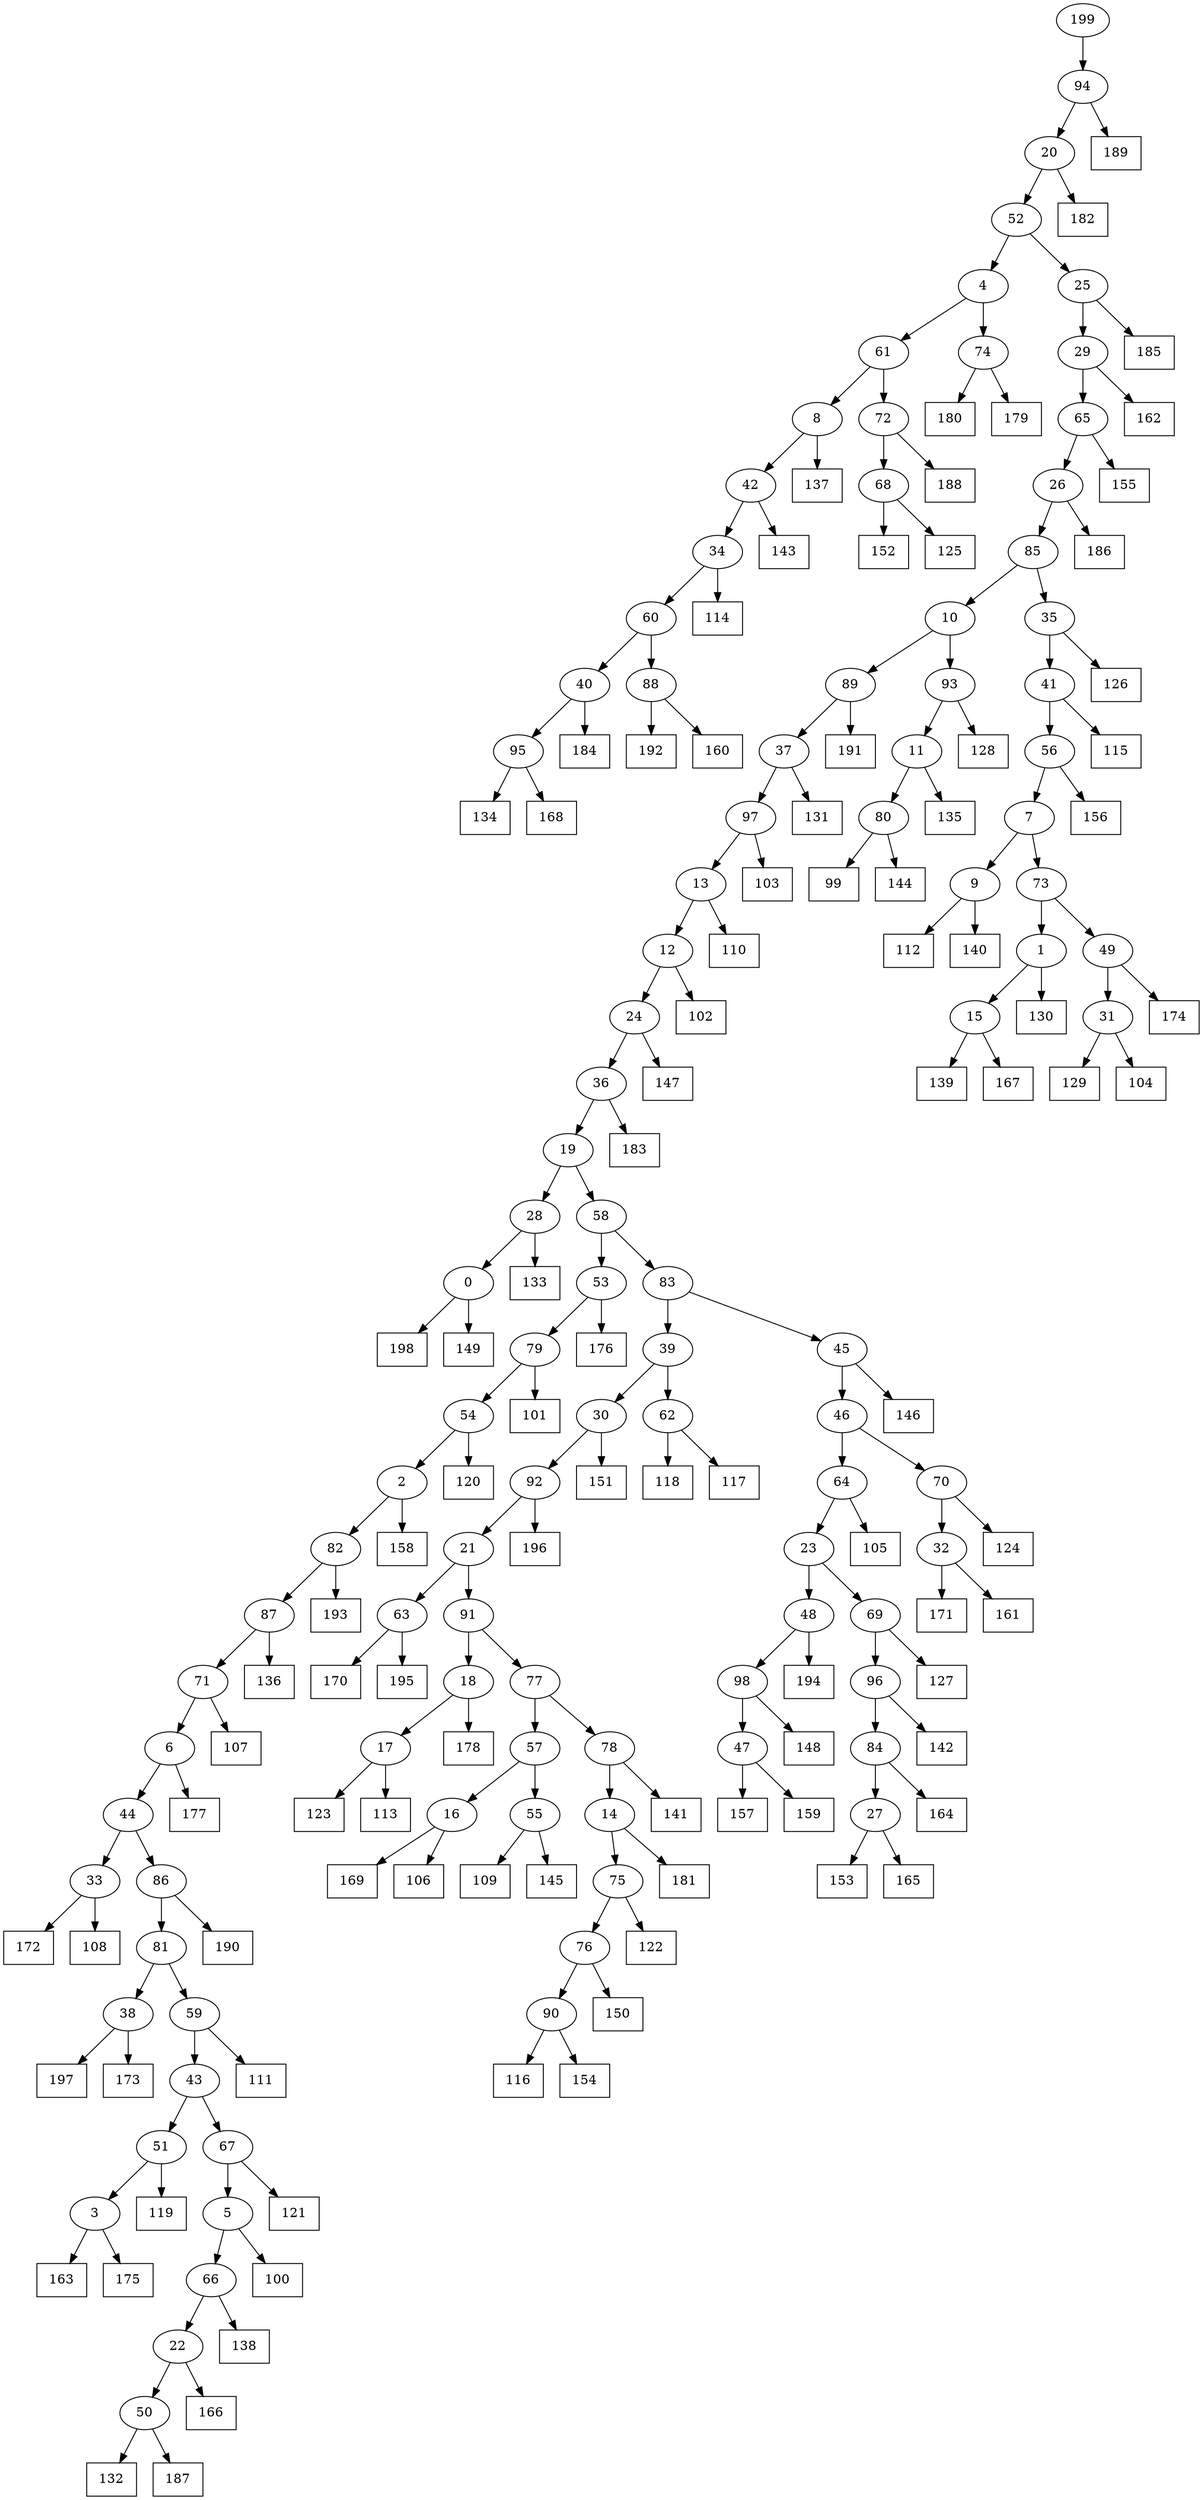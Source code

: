 digraph G {
0[label="0"];
1[label="1"];
2[label="2"];
3[label="3"];
4[label="4"];
5[label="5"];
6[label="6"];
7[label="7"];
8[label="8"];
9[label="9"];
10[label="10"];
11[label="11"];
12[label="12"];
13[label="13"];
14[label="14"];
15[label="15"];
16[label="16"];
17[label="17"];
18[label="18"];
19[label="19"];
20[label="20"];
21[label="21"];
22[label="22"];
23[label="23"];
24[label="24"];
25[label="25"];
26[label="26"];
27[label="27"];
28[label="28"];
29[label="29"];
30[label="30"];
31[label="31"];
32[label="32"];
33[label="33"];
34[label="34"];
35[label="35"];
36[label="36"];
37[label="37"];
38[label="38"];
39[label="39"];
40[label="40"];
41[label="41"];
42[label="42"];
43[label="43"];
44[label="44"];
45[label="45"];
46[label="46"];
47[label="47"];
48[label="48"];
49[label="49"];
50[label="50"];
51[label="51"];
52[label="52"];
53[label="53"];
54[label="54"];
55[label="55"];
56[label="56"];
57[label="57"];
58[label="58"];
59[label="59"];
60[label="60"];
61[label="61"];
62[label="62"];
63[label="63"];
64[label="64"];
65[label="65"];
66[label="66"];
67[label="67"];
68[label="68"];
69[label="69"];
70[label="70"];
71[label="71"];
72[label="72"];
73[label="73"];
74[label="74"];
75[label="75"];
76[label="76"];
77[label="77"];
78[label="78"];
79[label="79"];
80[label="80"];
81[label="81"];
82[label="82"];
83[label="83"];
84[label="84"];
85[label="85"];
86[label="86"];
87[label="87"];
88[label="88"];
89[label="89"];
90[label="90"];
91[label="91"];
92[label="92"];
93[label="93"];
94[label="94"];
95[label="95"];
96[label="96"];
97[label="97"];
98[label="98"];
99[shape=box,label="155"];
100[shape=box,label="109"];
101[shape=box,label="127"];
102[shape=box,label="115"];
103[shape=box,label="133"];
104[shape=box,label="169"];
105[shape=box,label="119"];
106[shape=box,label="151"];
107[shape=box,label="171"];
108[shape=box,label="176"];
109[shape=box,label="112"];
110[shape=box,label="191"];
111[shape=box,label="188"];
112[shape=box,label="139"];
113[shape=box,label="123"];
114[shape=box,label="152"];
115[shape=box,label="124"];
116[shape=box,label="163"];
117[shape=box,label="192"];
118[shape=box,label="105"];
119[shape=box,label="172"];
120[shape=box,label="99"];
121[shape=box,label="118"];
122[shape=box,label="147"];
123[shape=box,label="128"];
124[shape=box,label="134"];
125[shape=box,label="111"];
126[shape=box,label="190"];
127[shape=box,label="129"];
128[shape=box,label="138"];
129[shape=box,label="158"];
130[shape=box,label="198"];
131[shape=box,label="161"];
132[shape=box,label="170"];
133[shape=box,label="144"];
134[shape=box,label="146"];
135[shape=box,label="100"];
136[shape=box,label="121"];
137[shape=box,label="182"];
138[shape=box,label="164"];
139[shape=box,label="157"];
140[shape=box,label="153"];
141[shape=box,label="120"];
142[shape=box,label="159"];
143[shape=box,label="183"];
144[shape=box,label="116"];
145[shape=box,label="131"];
146[shape=box,label="194"];
147[shape=box,label="177"];
148[shape=box,label="150"];
149[shape=box,label="145"];
150[shape=box,label="135"];
151[shape=box,label="101"];
152[shape=box,label="132"];
153[shape=box,label="117"];
154[shape=box,label="110"];
155[shape=box,label="106"];
156[shape=box,label="189"];
157[shape=box,label="184"];
158[shape=box,label="181"];
159[shape=box,label="180"];
160[shape=box,label="103"];
161[shape=box,label="196"];
162[shape=box,label="107"];
163[shape=box,label="175"];
164[shape=box,label="108"];
165[shape=box,label="104"];
166[shape=box,label="114"];
167[shape=box,label="179"];
168[shape=box,label="168"];
169[shape=box,label="167"];
170[shape=box,label="186"];
171[shape=box,label="154"];
172[shape=box,label="195"];
173[shape=box,label="197"];
174[shape=box,label="185"];
175[shape=box,label="148"];
176[shape=box,label="149"];
177[shape=box,label="102"];
178[shape=box,label="125"];
179[shape=box,label="130"];
180[shape=box,label="122"];
181[shape=box,label="137"];
182[shape=box,label="178"];
183[shape=box,label="156"];
184[shape=box,label="126"];
185[shape=box,label="136"];
186[shape=box,label="141"];
187[shape=box,label="140"];
188[shape=box,label="142"];
189[shape=box,label="143"];
190[shape=box,label="165"];
191[shape=box,label="187"];
192[shape=box,label="160"];
193[shape=box,label="162"];
194[shape=box,label="113"];
195[shape=box,label="193"];
196[shape=box,label="173"];
197[shape=box,label="174"];
198[shape=box,label="166"];
199[label="199"];
69->101 ;
9->187 ;
87->185 ;
65->99 ;
74->159 ;
55->100 ;
3->163 ;
97->160 ;
72->111 ;
39->30 ;
40->157 ;
44->86 ;
8->181 ;
45->134 ;
34->166 ;
29->193 ;
38->173 ;
35->184 ;
56->183 ;
25->29 ;
24->122 ;
7->73 ;
62->153 ;
31->127 ;
36->143 ;
22->198 ;
47->142 ;
57->16 ;
17->194 ;
32->131 ;
31->165 ;
63->172 ;
1->179 ;
24->36 ;
96->188 ;
80->133 ;
68->114 ;
98->175 ;
6->44 ;
32->107 ;
37->145 ;
13->154 ;
49->197 ;
82->87 ;
87->71 ;
73->1 ;
70->32 ;
74->167 ;
25->174 ;
82->195 ;
29->65 ;
65->26 ;
79->151 ;
42->189 ;
4->74 ;
3->116 ;
17->113 ;
2->82 ;
16->104 ;
9->109 ;
26->85 ;
70->115 ;
59->125 ;
90->171 ;
34->60 ;
67->5 ;
5->135 ;
41->56 ;
56->7 ;
89->110 ;
66->128 ;
85->35 ;
77->78 ;
78->186 ;
2->129 ;
52->4 ;
12->24 ;
35->41 ;
41->102 ;
26->170 ;
15->169 ;
92->161 ;
72->68 ;
68->178 ;
40->95 ;
95->168 ;
11->80 ;
28->103 ;
19->28 ;
73->49 ;
81->38 ;
38->196 ;
86->126 ;
69->96 ;
78->14 ;
14->158 ;
60->40 ;
42->34 ;
0->176 ;
64->118 ;
84->138 ;
71->6 ;
6->147 ;
48->146 ;
55->149 ;
18->17 ;
64->23 ;
23->69 ;
4->61 ;
75->76 ;
53->108 ;
23->48 ;
48->98 ;
96->84 ;
7->9 ;
8->42 ;
14->75 ;
98->47 ;
47->139 ;
54->2 ;
85->10 ;
88->192 ;
95->124 ;
199->94 ;
30->106 ;
60->88 ;
88->117 ;
16->155 ;
30->92 ;
92->21 ;
37->97 ;
10->89 ;
89->37 ;
50->152 ;
27->190 ;
91->77 ;
93->123 ;
58->83 ;
83->45 ;
1->15 ;
15->112 ;
75->180 ;
12->177 ;
20->137 ;
93->11 ;
11->150 ;
94->156 ;
77->57 ;
57->55 ;
43->67 ;
22->50 ;
50->191 ;
76->148 ;
46->70 ;
71->162 ;
33->164 ;
51->105 ;
52->25 ;
67->136 ;
53->79 ;
45->46 ;
86->81 ;
21->63 ;
63->132 ;
79->54 ;
54->141 ;
94->20 ;
20->52 ;
61->8 ;
91->18 ;
46->64 ;
83->39 ;
39->62 ;
80->120 ;
43->51 ;
51->3 ;
21->91 ;
76->90 ;
61->72 ;
44->33 ;
33->119 ;
10->93 ;
5->66 ;
66->22 ;
90->144 ;
97->13 ;
13->12 ;
62->121 ;
28->0 ;
0->130 ;
36->19 ;
84->27 ;
27->140 ;
18->182 ;
81->59 ;
59->43 ;
49->31 ;
19->58 ;
58->53 ;
}

